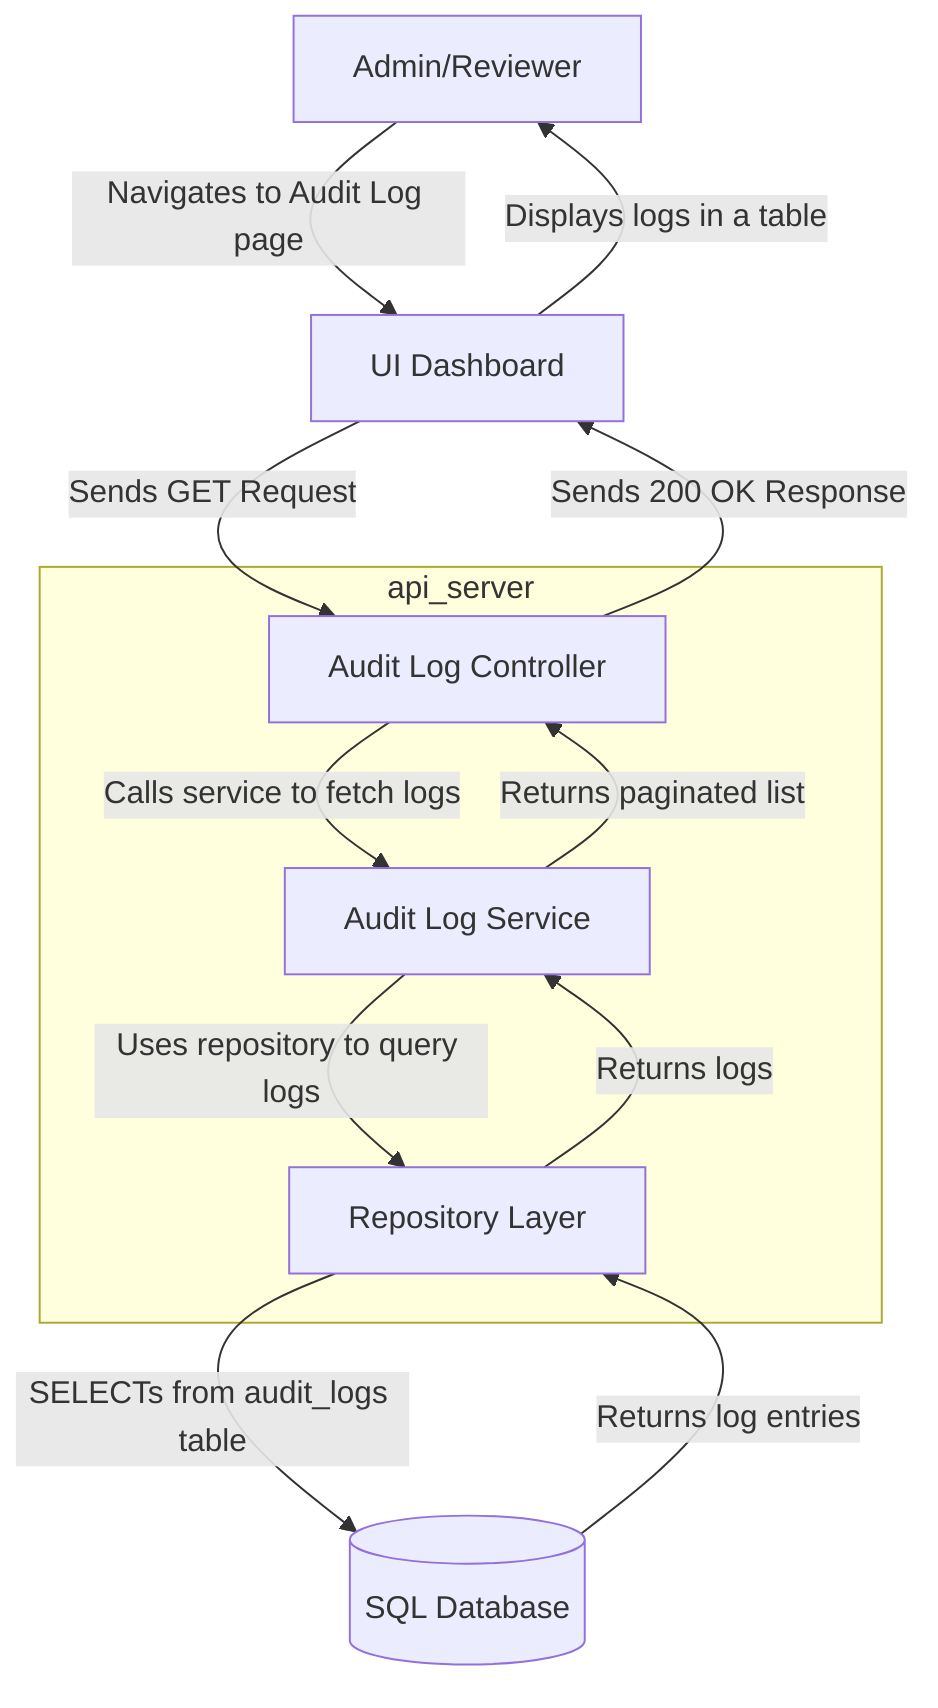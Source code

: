 graph TD
    Actor[Admin/Reviewer]
    DB[(SQL Database)]

    subgraph api_server
        AuditController[Audit Log Controller]
        AuditService[Audit Log Service]
        AuditRepo[Repository Layer]
    end

    Dashboard[UI Dashboard]

    Actor -- "Navigates to Audit Log page" --> Dashboard
    Dashboard -- "Sends GET Request" --> AuditController
    AuditController -- "Calls service to fetch logs" --> AuditService
    AuditService -- "Uses repository to query logs" --> AuditRepo
    AuditRepo -- "SELECTs from audit_logs table" --> DB
    DB -- "Returns log entries" --> AuditRepo
    AuditRepo -- "Returns logs" --> AuditService
    AuditService -- "Returns paginated list" --> AuditController
    AuditController -- "Sends 200 OK Response" --> Dashboard
    Dashboard -- "Displays logs in a table" --> Actor